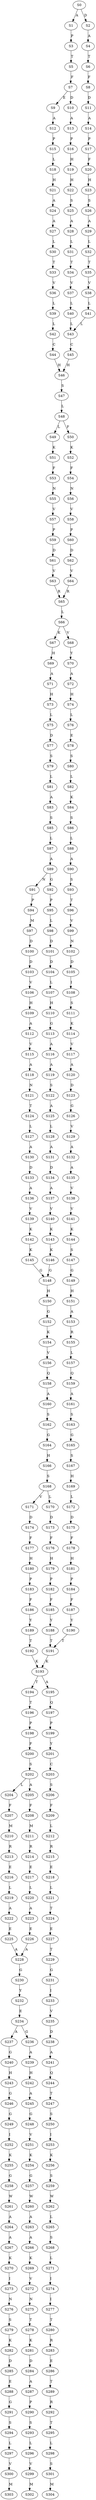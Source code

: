 strict digraph  {
	S0 -> S1 [ label = A ];
	S0 -> S2 [ label = D ];
	S1 -> S3 [ label = P ];
	S2 -> S4 [ label = A ];
	S3 -> S5 [ label = T ];
	S4 -> S6 [ label = T ];
	S5 -> S7 [ label = F ];
	S6 -> S8 [ label = F ];
	S7 -> S9 [ label = E ];
	S7 -> S10 [ label = D ];
	S8 -> S11 [ label = D ];
	S9 -> S12 [ label = A ];
	S10 -> S13 [ label = A ];
	S11 -> S14 [ label = A ];
	S12 -> S15 [ label = P ];
	S13 -> S16 [ label = P ];
	S14 -> S17 [ label = P ];
	S15 -> S18 [ label = L ];
	S16 -> S19 [ label = H ];
	S17 -> S20 [ label = F ];
	S18 -> S21 [ label = H ];
	S19 -> S22 [ label = H ];
	S20 -> S23 [ label = H ];
	S21 -> S24 [ label = A ];
	S22 -> S25 [ label = S ];
	S23 -> S26 [ label = S ];
	S24 -> S27 [ label = A ];
	S25 -> S28 [ label = A ];
	S26 -> S29 [ label = A ];
	S27 -> S30 [ label = L ];
	S28 -> S31 [ label = L ];
	S29 -> S32 [ label = L ];
	S30 -> S33 [ label = T ];
	S31 -> S34 [ label = T ];
	S32 -> S35 [ label = T ];
	S33 -> S36 [ label = V ];
	S34 -> S37 [ label = V ];
	S35 -> S38 [ label = V ];
	S36 -> S39 [ label = L ];
	S37 -> S40 [ label = L ];
	S38 -> S41 [ label = L ];
	S39 -> S42 [ label = L ];
	S40 -> S43 [ label = L ];
	S41 -> S43 [ label = L ];
	S42 -> S44 [ label = C ];
	S43 -> S45 [ label = C ];
	S44 -> S46 [ label = H ];
	S45 -> S46 [ label = H ];
	S46 -> S47 [ label = S ];
	S47 -> S48 [ label = L ];
	S48 -> S49 [ label = L ];
	S48 -> S50 [ label = F ];
	S49 -> S51 [ label = K ];
	S50 -> S52 [ label = K ];
	S51 -> S53 [ label = F ];
	S52 -> S54 [ label = F ];
	S53 -> S55 [ label = N ];
	S54 -> S56 [ label = N ];
	S55 -> S57 [ label = V ];
	S56 -> S58 [ label = V ];
	S57 -> S59 [ label = P ];
	S58 -> S60 [ label = P ];
	S59 -> S61 [ label = D ];
	S60 -> S62 [ label = D ];
	S61 -> S63 [ label = V ];
	S62 -> S64 [ label = V ];
	S63 -> S65 [ label = R ];
	S64 -> S65 [ label = R ];
	S65 -> S66 [ label = L ];
	S66 -> S67 [ label = K ];
	S66 -> S68 [ label = V ];
	S67 -> S69 [ label = H ];
	S68 -> S70 [ label = Y ];
	S69 -> S71 [ label = A ];
	S70 -> S72 [ label = A ];
	S71 -> S73 [ label = H ];
	S72 -> S74 [ label = H ];
	S73 -> S75 [ label = L ];
	S74 -> S76 [ label = L ];
	S75 -> S77 [ label = D ];
	S76 -> S78 [ label = E ];
	S77 -> S79 [ label = S ];
	S78 -> S80 [ label = S ];
	S79 -> S81 [ label = L ];
	S80 -> S82 [ label = L ];
	S81 -> S83 [ label = A ];
	S82 -> S84 [ label = K ];
	S83 -> S85 [ label = S ];
	S84 -> S86 [ label = S ];
	S85 -> S87 [ label = L ];
	S86 -> S88 [ label = L ];
	S87 -> S89 [ label = A ];
	S88 -> S90 [ label = A ];
	S89 -> S91 [ label = N ];
	S89 -> S92 [ label = G ];
	S90 -> S93 [ label = S ];
	S91 -> S94 [ label = P ];
	S92 -> S95 [ label = P ];
	S93 -> S96 [ label = T ];
	S94 -> S97 [ label = M ];
	S95 -> S98 [ label = L ];
	S96 -> S99 [ label = V ];
	S97 -> S100 [ label = D ];
	S98 -> S101 [ label = D ];
	S99 -> S102 [ label = N ];
	S100 -> S103 [ label = D ];
	S101 -> S104 [ label = D ];
	S102 -> S105 [ label = D ];
	S103 -> S106 [ label = V ];
	S104 -> S107 [ label = L ];
	S105 -> S108 [ label = I ];
	S106 -> S109 [ label = H ];
	S107 -> S110 [ label = H ];
	S108 -> S111 [ label = S ];
	S109 -> S112 [ label = A ];
	S110 -> S113 [ label = G ];
	S111 -> S114 [ label = K ];
	S112 -> S115 [ label = V ];
	S113 -> S116 [ label = A ];
	S114 -> S117 [ label = V ];
	S115 -> S118 [ label = A ];
	S116 -> S119 [ label = A ];
	S117 -> S120 [ label = A ];
	S118 -> S121 [ label = N ];
	S119 -> S122 [ label = S ];
	S120 -> S123 [ label = D ];
	S121 -> S124 [ label = T ];
	S122 -> S125 [ label = A ];
	S123 -> S126 [ label = G ];
	S124 -> S127 [ label = L ];
	S125 -> S128 [ label = L ];
	S126 -> S129 [ label = V ];
	S127 -> S130 [ label = A ];
	S128 -> S131 [ label = A ];
	S129 -> S132 [ label = A ];
	S130 -> S133 [ label = D ];
	S131 -> S134 [ label = D ];
	S132 -> S135 [ label = A ];
	S133 -> S136 [ label = A ];
	S134 -> S137 [ label = A ];
	S135 -> S138 [ label = V ];
	S136 -> S139 [ label = V ];
	S137 -> S140 [ label = V ];
	S138 -> S141 [ label = V ];
	S139 -> S142 [ label = K ];
	S140 -> S143 [ label = K ];
	S141 -> S144 [ label = K ];
	S142 -> S145 [ label = K ];
	S143 -> S146 [ label = K ];
	S144 -> S147 [ label = S ];
	S145 -> S148 [ label = G ];
	S146 -> S148 [ label = G ];
	S147 -> S149 [ label = G ];
	S148 -> S150 [ label = H ];
	S149 -> S151 [ label = H ];
	S150 -> S152 [ label = G ];
	S151 -> S153 [ label = A ];
	S152 -> S154 [ label = K ];
	S153 -> S155 [ label = R ];
	S154 -> S156 [ label = V ];
	S155 -> S157 [ label = L ];
	S156 -> S158 [ label = Q ];
	S157 -> S159 [ label = Q ];
	S158 -> S160 [ label = A ];
	S159 -> S161 [ label = A ];
	S160 -> S162 [ label = S ];
	S161 -> S163 [ label = S ];
	S162 -> S164 [ label = G ];
	S163 -> S165 [ label = G ];
	S164 -> S166 [ label = H ];
	S165 -> S167 [ label = S ];
	S166 -> S168 [ label = S ];
	S167 -> S169 [ label = H ];
	S168 -> S170 [ label = L ];
	S168 -> S171 [ label = V ];
	S169 -> S172 [ label = L ];
	S170 -> S173 [ label = D ];
	S171 -> S174 [ label = D ];
	S172 -> S175 [ label = D ];
	S173 -> S176 [ label = F ];
	S174 -> S177 [ label = F ];
	S175 -> S178 [ label = F ];
	S176 -> S179 [ label = H ];
	S177 -> S180 [ label = H ];
	S178 -> S181 [ label = H ];
	S179 -> S182 [ label = P ];
	S180 -> S183 [ label = P ];
	S181 -> S184 [ label = P ];
	S182 -> S185 [ label = F ];
	S183 -> S186 [ label = F ];
	S184 -> S187 [ label = F ];
	S185 -> S188 [ label = Y ];
	S186 -> S189 [ label = Y ];
	S187 -> S190 [ label = Y ];
	S188 -> S191 [ label = T ];
	S189 -> S192 [ label = T ];
	S190 -> S191 [ label = T ];
	S191 -> S193 [ label = K ];
	S192 -> S193 [ label = K ];
	S193 -> S194 [ label = T ];
	S193 -> S195 [ label = A ];
	S194 -> S196 [ label = T ];
	S195 -> S197 [ label = Q ];
	S196 -> S198 [ label = P ];
	S197 -> S199 [ label = P ];
	S198 -> S200 [ label = F ];
	S199 -> S201 [ label = Y ];
	S200 -> S202 [ label = S ];
	S201 -> S203 [ label = C ];
	S202 -> S204 [ label = L ];
	S202 -> S205 [ label = A ];
	S203 -> S206 [ label = S ];
	S204 -> S207 [ label = F ];
	S205 -> S208 [ label = F ];
	S206 -> S209 [ label = F ];
	S207 -> S210 [ label = M ];
	S208 -> S211 [ label = M ];
	S209 -> S212 [ label = L ];
	S210 -> S213 [ label = R ];
	S211 -> S214 [ label = R ];
	S212 -> S215 [ label = R ];
	S213 -> S216 [ label = E ];
	S214 -> S217 [ label = E ];
	S215 -> S218 [ label = E ];
	S216 -> S219 [ label = L ];
	S217 -> S220 [ label = L ];
	S218 -> S221 [ label = L ];
	S219 -> S222 [ label = A ];
	S220 -> S223 [ label = A ];
	S221 -> S224 [ label = T ];
	S222 -> S225 [ label = E ];
	S223 -> S226 [ label = E ];
	S224 -> S227 [ label = E ];
	S225 -> S228 [ label = A ];
	S226 -> S228 [ label = A ];
	S227 -> S229 [ label = T ];
	S228 -> S230 [ label = G ];
	S229 -> S231 [ label = G ];
	S230 -> S232 [ label = Y ];
	S231 -> S233 [ label = I ];
	S232 -> S234 [ label = E ];
	S233 -> S235 [ label = V ];
	S234 -> S236 [ label = G ];
	S234 -> S237 [ label = A ];
	S235 -> S238 [ label = D ];
	S236 -> S239 [ label = A ];
	S237 -> S240 [ label = G ];
	S238 -> S241 [ label = A ];
	S239 -> S242 [ label = H ];
	S240 -> S243 [ label = H ];
	S241 -> S244 [ label = Q ];
	S242 -> S245 [ label = A ];
	S243 -> S246 [ label = G ];
	S244 -> S247 [ label = T ];
	S245 -> S248 [ label = G ];
	S246 -> S249 [ label = G ];
	S247 -> S250 [ label = S ];
	S248 -> S251 [ label = V ];
	S249 -> S252 [ label = I ];
	S250 -> S253 [ label = I ];
	S251 -> S254 [ label = K ];
	S252 -> S255 [ label = K ];
	S253 -> S256 [ label = K ];
	S254 -> S257 [ label = G ];
	S255 -> S258 [ label = G ];
	S256 -> S259 [ label = S ];
	S257 -> S260 [ label = W ];
	S258 -> S261 [ label = W ];
	S259 -> S262 [ label = W ];
	S260 -> S263 [ label = A ];
	S261 -> S264 [ label = A ];
	S262 -> S265 [ label = L ];
	S263 -> S266 [ label = A ];
	S264 -> S267 [ label = A ];
	S265 -> S268 [ label = S ];
	S266 -> S269 [ label = K ];
	S267 -> S270 [ label = K ];
	S268 -> S271 [ label = L ];
	S269 -> S272 [ label = V ];
	S270 -> S273 [ label = I ];
	S271 -> S274 [ label = I ];
	S272 -> S275 [ label = N ];
	S273 -> S276 [ label = N ];
	S274 -> S277 [ label = I ];
	S275 -> S278 [ label = T ];
	S276 -> S279 [ label = S ];
	S277 -> S280 [ label = T ];
	S278 -> S281 [ label = K ];
	S279 -> S282 [ label = K ];
	S280 -> S283 [ label = R ];
	S281 -> S284 [ label = D ];
	S282 -> S285 [ label = D ];
	S283 -> S286 [ label = E ];
	S284 -> S287 [ label = A ];
	S285 -> S288 [ label = E ];
	S286 -> S289 [ label = T ];
	S287 -> S290 [ label = P ];
	S288 -> S291 [ label = G ];
	S289 -> S292 [ label = R ];
	S290 -> S293 [ label = S ];
	S291 -> S294 [ label = S ];
	S292 -> S295 [ label = T ];
	S293 -> S296 [ label = L ];
	S294 -> S297 [ label = L ];
	S295 -> S298 [ label = L ];
	S296 -> S299 [ label = V ];
	S297 -> S300 [ label = V ];
	S298 -> S301 [ label = S ];
	S299 -> S302 [ label = M ];
	S300 -> S303 [ label = M ];
	S301 -> S304 [ label = M ];
}
